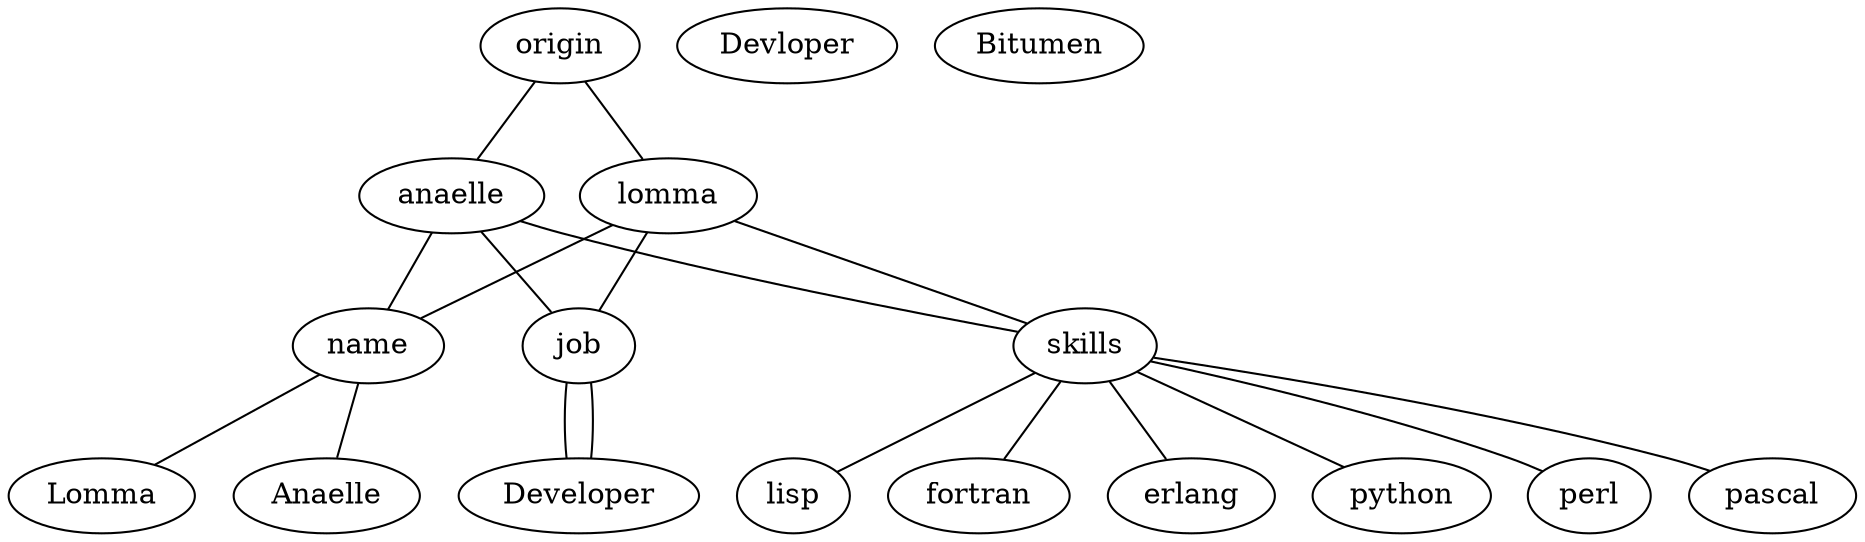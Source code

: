 graph {
origin--anaelle
origin--lomma
anaelle--name
anaelle--job
anaelle--skills
name--Anaelle Devloper
job--Developer
skills--python
skills--perl
skills--pascal
lomma--name
lomma--job
lomma--skills
name--Lomma Bitumen
job--Developer
skills--lisp
skills--fortran
skills--erlang
}